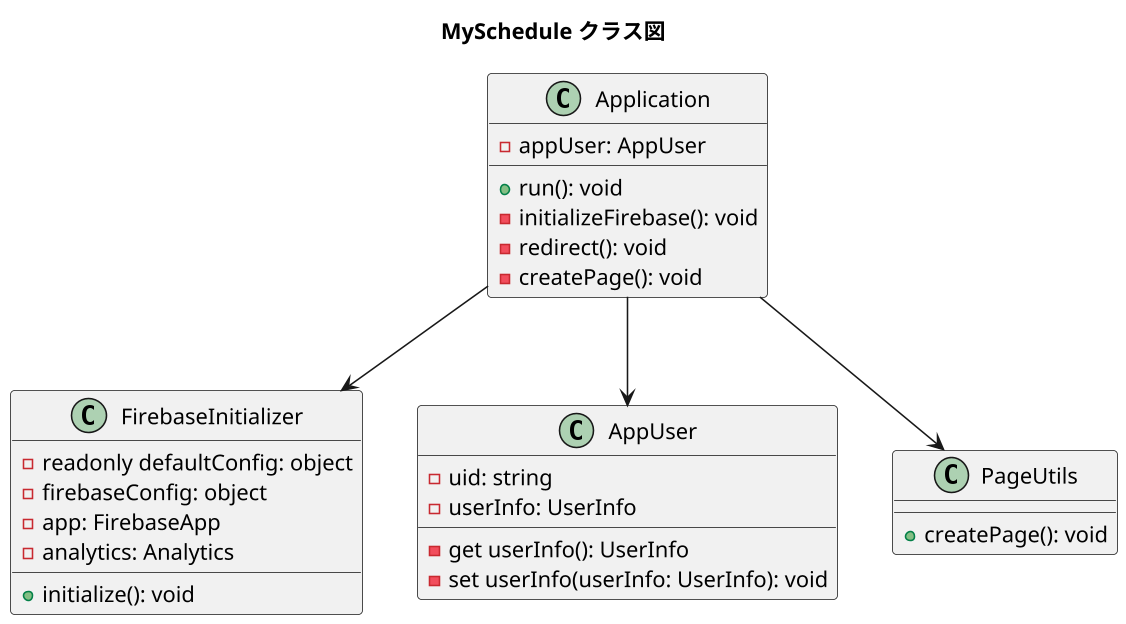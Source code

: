 @startuml MySchedule
title MySchedule クラス図
skinparam dpi 150

class Application {
  - appUser: AppUser

  + run(): void
  - initializeFirebase(): void
  - redirect(): void
  - createPage(): void
}

class FirebaseInitializer {
  - readonly defaultConfig: object
  - firebaseConfig: object
  - app: FirebaseApp
  - analytics: Analytics

  + initialize(): void
}

class AppUser {
    - uid: string
    - userInfo: UserInfo

    - get userInfo(): UserInfo
    - set userInfo(userInfo: UserInfo): void
}

class PageUtils {
  + createPage(): void
}

Application --> FirebaseInitializer
Application --> AppUser
Application --> PageUtils

@enduml